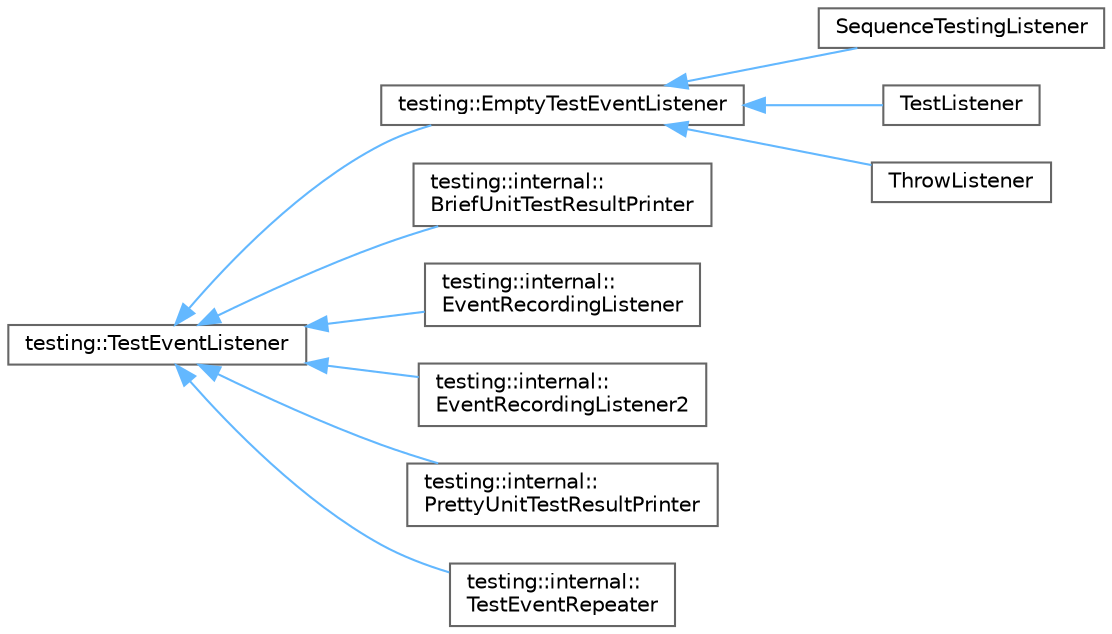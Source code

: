 digraph "Graphical Class Hierarchy"
{
 // LATEX_PDF_SIZE
  bgcolor="transparent";
  edge [fontname=Helvetica,fontsize=10,labelfontname=Helvetica,labelfontsize=10];
  node [fontname=Helvetica,fontsize=10,shape=box,height=0.2,width=0.4];
  rankdir="LR";
  Node0 [id="Node000000",label="testing::TestEventListener",height=0.2,width=0.4,color="grey40", fillcolor="white", style="filled",URL="$classtesting_1_1TestEventListener.html",tooltip=" "];
  Node0 -> Node1 [id="edge610_Node000000_Node000001",dir="back",color="steelblue1",style="solid",tooltip=" "];
  Node1 [id="Node000001",label="testing::EmptyTestEventListener",height=0.2,width=0.4,color="grey40", fillcolor="white", style="filled",URL="$classtesting_1_1EmptyTestEventListener.html",tooltip=" "];
  Node1 -> Node2 [id="edge611_Node000001_Node000002",dir="back",color="steelblue1",style="solid",tooltip=" "];
  Node2 [id="Node000002",label="SequenceTestingListener",height=0.2,width=0.4,color="grey40", fillcolor="white", style="filled",URL="$classSequenceTestingListener.html",tooltip=" "];
  Node1 -> Node3 [id="edge612_Node000001_Node000003",dir="back",color="steelblue1",style="solid",tooltip=" "];
  Node3 [id="Node000003",label="TestListener",height=0.2,width=0.4,color="grey40", fillcolor="white", style="filled",URL="$classTestListener.html",tooltip=" "];
  Node1 -> Node4 [id="edge613_Node000001_Node000004",dir="back",color="steelblue1",style="solid",tooltip=" "];
  Node4 [id="Node000004",label="ThrowListener",height=0.2,width=0.4,color="grey40", fillcolor="white", style="filled",URL="$classThrowListener.html",tooltip=" "];
  Node0 -> Node5 [id="edge614_Node000000_Node000005",dir="back",color="steelblue1",style="solid",tooltip=" "];
  Node5 [id="Node000005",label="testing::internal::\lBriefUnitTestResultPrinter",height=0.2,width=0.4,color="grey40", fillcolor="white", style="filled",URL="$classtesting_1_1internal_1_1BriefUnitTestResultPrinter.html",tooltip=" "];
  Node0 -> Node6 [id="edge615_Node000000_Node000006",dir="back",color="steelblue1",style="solid",tooltip=" "];
  Node6 [id="Node000006",label="testing::internal::\lEventRecordingListener",height=0.2,width=0.4,color="grey40", fillcolor="white", style="filled",URL="$classtesting_1_1internal_1_1EventRecordingListener.html",tooltip=" "];
  Node0 -> Node7 [id="edge616_Node000000_Node000007",dir="back",color="steelblue1",style="solid",tooltip=" "];
  Node7 [id="Node000007",label="testing::internal::\lEventRecordingListener2",height=0.2,width=0.4,color="grey40", fillcolor="white", style="filled",URL="$classtesting_1_1internal_1_1EventRecordingListener2.html",tooltip=" "];
  Node0 -> Node8 [id="edge617_Node000000_Node000008",dir="back",color="steelblue1",style="solid",tooltip=" "];
  Node8 [id="Node000008",label="testing::internal::\lPrettyUnitTestResultPrinter",height=0.2,width=0.4,color="grey40", fillcolor="white", style="filled",URL="$classtesting_1_1internal_1_1PrettyUnitTestResultPrinter.html",tooltip=" "];
  Node0 -> Node9 [id="edge618_Node000000_Node000009",dir="back",color="steelblue1",style="solid",tooltip=" "];
  Node9 [id="Node000009",label="testing::internal::\lTestEventRepeater",height=0.2,width=0.4,color="grey40", fillcolor="white", style="filled",URL="$classtesting_1_1internal_1_1TestEventRepeater.html",tooltip=" "];
}
